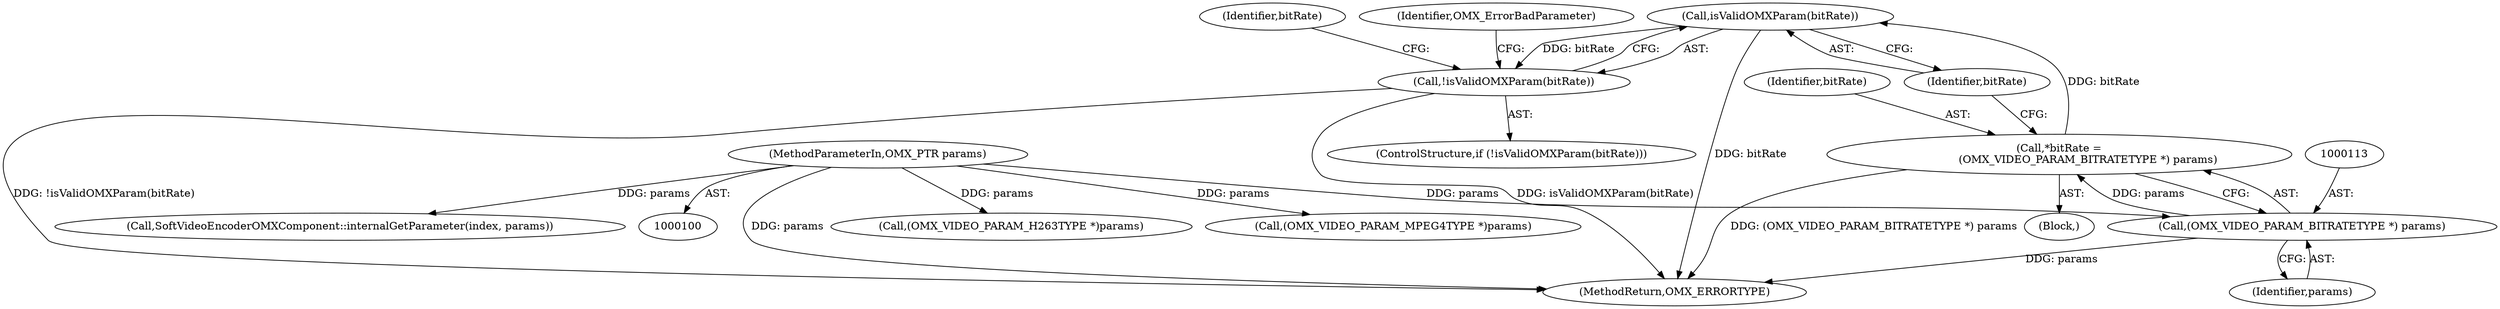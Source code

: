 digraph "0_Android_295c883fe3105b19bcd0f9e07d54c6b589fc5bff_23@pointer" {
"1000117" [label="(Call,isValidOMXParam(bitRate))"];
"1000110" [label="(Call,*bitRate =\n                 (OMX_VIDEO_PARAM_BITRATETYPE *) params)"];
"1000112" [label="(Call,(OMX_VIDEO_PARAM_BITRATETYPE *) params)"];
"1000102" [label="(MethodParameterIn,OMX_PTR params)"];
"1000116" [label="(Call,!isValidOMXParam(bitRate))"];
"1000289" [label="(MethodReturn,OMX_ERRORTYPE)"];
"1000102" [label="(MethodParameterIn,OMX_PTR params)"];
"1000148" [label="(Call,(OMX_VIDEO_PARAM_H263TYPE *)params)"];
"1000117" [label="(Call,isValidOMXParam(bitRate))"];
"1000118" [label="(Identifier,bitRate)"];
"1000110" [label="(Call,*bitRate =\n                 (OMX_VIDEO_PARAM_BITRATETYPE *) params)"];
"1000112" [label="(Call,(OMX_VIDEO_PARAM_BITRATETYPE *) params)"];
"1000111" [label="(Identifier,bitRate)"];
"1000211" [label="(Call,(OMX_VIDEO_PARAM_MPEG4TYPE *)params)"];
"1000125" [label="(Identifier,bitRate)"];
"1000121" [label="(Identifier,OMX_ErrorBadParameter)"];
"1000108" [label="(Block,)"];
"1000116" [label="(Call,!isValidOMXParam(bitRate))"];
"1000114" [label="(Identifier,params)"];
"1000115" [label="(ControlStructure,if (!isValidOMXParam(bitRate)))"];
"1000286" [label="(Call,SoftVideoEncoderOMXComponent::internalGetParameter(index, params))"];
"1000117" -> "1000116"  [label="AST: "];
"1000117" -> "1000118"  [label="CFG: "];
"1000118" -> "1000117"  [label="AST: "];
"1000116" -> "1000117"  [label="CFG: "];
"1000117" -> "1000289"  [label="DDG: bitRate"];
"1000117" -> "1000116"  [label="DDG: bitRate"];
"1000110" -> "1000117"  [label="DDG: bitRate"];
"1000110" -> "1000108"  [label="AST: "];
"1000110" -> "1000112"  [label="CFG: "];
"1000111" -> "1000110"  [label="AST: "];
"1000112" -> "1000110"  [label="AST: "];
"1000118" -> "1000110"  [label="CFG: "];
"1000110" -> "1000289"  [label="DDG: (OMX_VIDEO_PARAM_BITRATETYPE *) params"];
"1000112" -> "1000110"  [label="DDG: params"];
"1000112" -> "1000114"  [label="CFG: "];
"1000113" -> "1000112"  [label="AST: "];
"1000114" -> "1000112"  [label="AST: "];
"1000112" -> "1000289"  [label="DDG: params"];
"1000102" -> "1000112"  [label="DDG: params"];
"1000102" -> "1000100"  [label="AST: "];
"1000102" -> "1000289"  [label="DDG: params"];
"1000102" -> "1000148"  [label="DDG: params"];
"1000102" -> "1000211"  [label="DDG: params"];
"1000102" -> "1000286"  [label="DDG: params"];
"1000116" -> "1000115"  [label="AST: "];
"1000121" -> "1000116"  [label="CFG: "];
"1000125" -> "1000116"  [label="CFG: "];
"1000116" -> "1000289"  [label="DDG: isValidOMXParam(bitRate)"];
"1000116" -> "1000289"  [label="DDG: !isValidOMXParam(bitRate)"];
}
